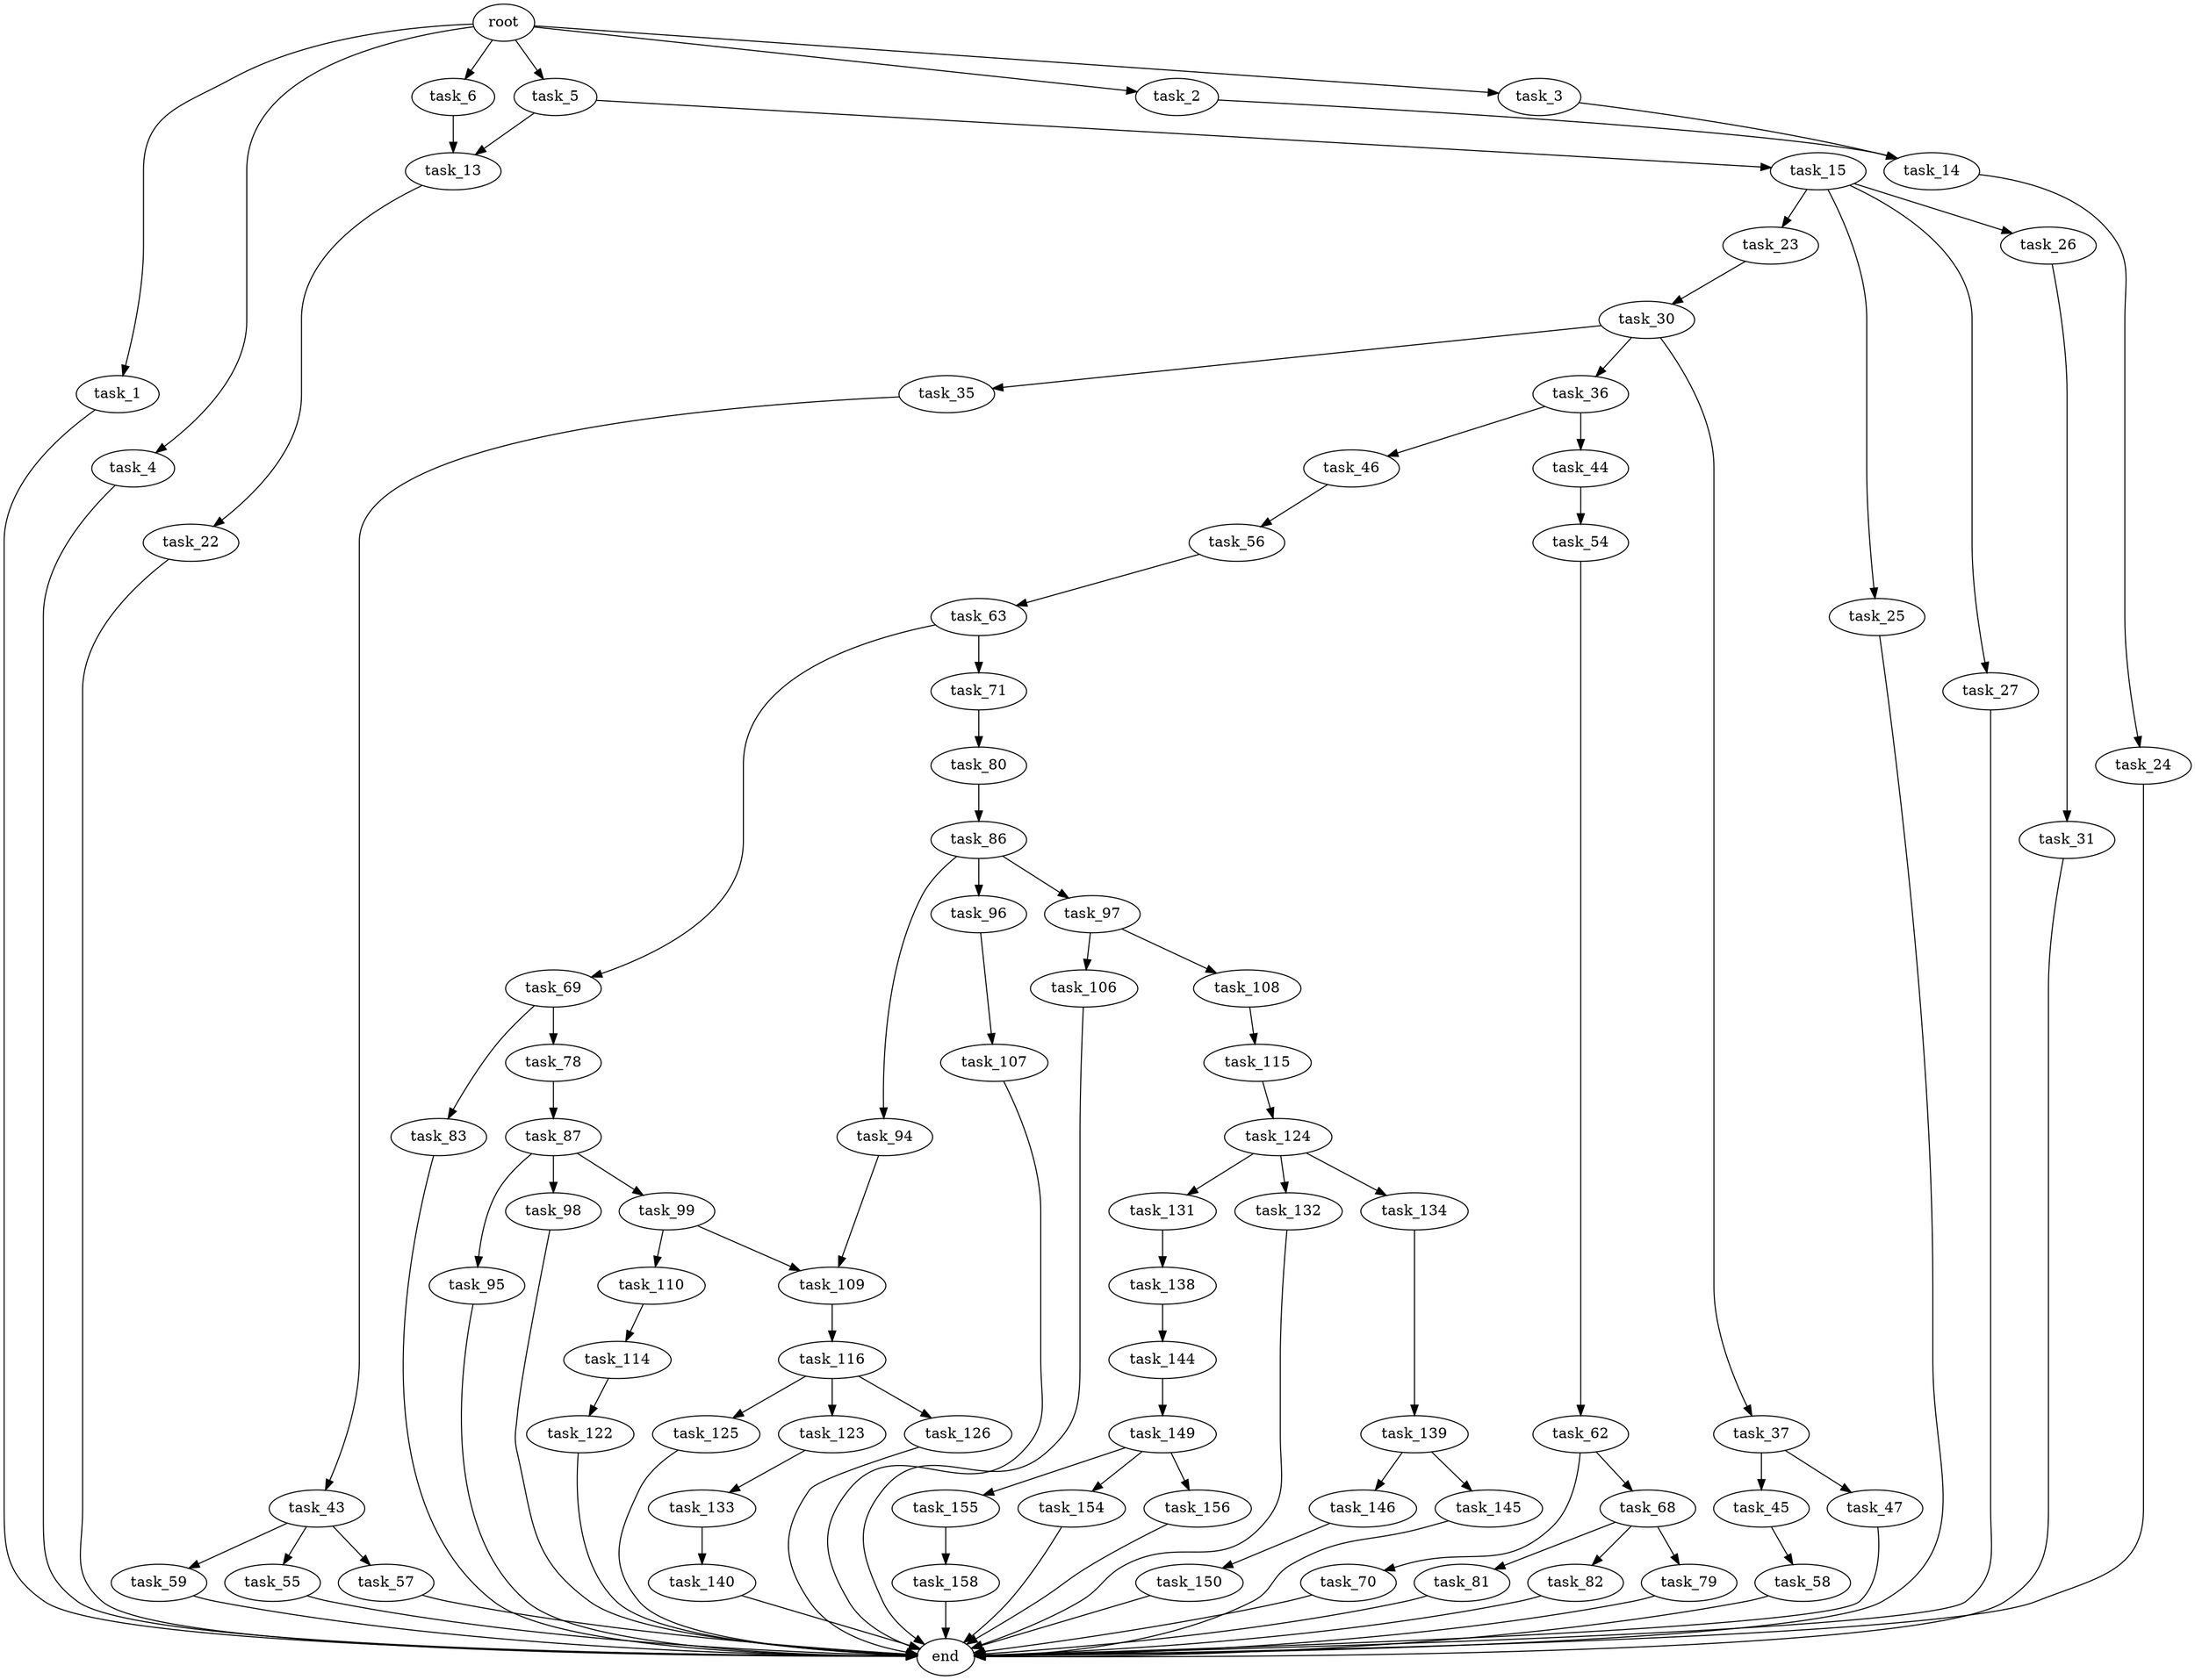 digraph G {
  root [size="0.000000"];
  task_1 [size="194939079733.000000"];
  task_2 [size="14572480267.000000"];
  task_3 [size="14670838463.000000"];
  task_4 [size="39465153206.000000"];
  task_5 [size="33640886724.000000"];
  task_6 [size="8589934592.000000"];
  task_13 [size="1355645062.000000"];
  task_14 [size="8589934592.000000"];
  task_15 [size="20585198533.000000"];
  task_22 [size="231928233984.000000"];
  task_23 [size="217324488848.000000"];
  task_24 [size="908841281794.000000"];
  task_25 [size="40039902845.000000"];
  task_26 [size="838764251.000000"];
  task_27 [size="32162890174.000000"];
  task_30 [size="151141860470.000000"];
  task_31 [size="134217728000.000000"];
  task_35 [size="17226935473.000000"];
  task_36 [size="4992095115.000000"];
  task_37 [size="12944428206.000000"];
  task_43 [size="8589934592.000000"];
  task_44 [size="31141182423.000000"];
  task_45 [size="3292156974.000000"];
  task_46 [size="31350102299.000000"];
  task_47 [size="561049503738.000000"];
  task_54 [size="1469492926.000000"];
  task_55 [size="2390727259.000000"];
  task_56 [size="16193007923.000000"];
  task_57 [size="38531480875.000000"];
  task_58 [size="26293035309.000000"];
  task_59 [size="1116046469382.000000"];
  task_62 [size="56916035480.000000"];
  task_63 [size="525876794646.000000"];
  task_68 [size="231928233984.000000"];
  task_69 [size="30928128175.000000"];
  task_70 [size="46343371009.000000"];
  task_71 [size="6664461522.000000"];
  task_78 [size="8848366482.000000"];
  task_79 [size="18725629889.000000"];
  task_80 [size="193111138048.000000"];
  task_81 [size="782757789696.000000"];
  task_82 [size="231928233984.000000"];
  task_83 [size="782757789696.000000"];
  task_86 [size="8589934592.000000"];
  task_87 [size="549755813888.000000"];
  task_94 [size="4598015885.000000"];
  task_95 [size="549755813888.000000"];
  task_96 [size="1242178969817.000000"];
  task_97 [size="251696960365.000000"];
  task_98 [size="368293445632.000000"];
  task_99 [size="13413034176.000000"];
  task_106 [size="9754049670.000000"];
  task_107 [size="427068267599.000000"];
  task_108 [size="28991029248.000000"];
  task_109 [size="782757789696.000000"];
  task_110 [size="7414728215.000000"];
  task_114 [size="723824450567.000000"];
  task_115 [size="5678413740.000000"];
  task_116 [size="183710629958.000000"];
  task_122 [size="8344047892.000000"];
  task_123 [size="414798538352.000000"];
  task_124 [size="54555944944.000000"];
  task_125 [size="35965413857.000000"];
  task_126 [size="782757789696.000000"];
  task_131 [size="938182084378.000000"];
  task_132 [size="27391367139.000000"];
  task_133 [size="549755813888.000000"];
  task_134 [size="426061267439.000000"];
  task_138 [size="1073966045827.000000"];
  task_139 [size="1925490785.000000"];
  task_140 [size="11559455601.000000"];
  task_144 [size="52131764921.000000"];
  task_145 [size="3960319105.000000"];
  task_146 [size="207309327770.000000"];
  task_149 [size="28991029248.000000"];
  task_150 [size="881286328.000000"];
  task_154 [size="25386533431.000000"];
  task_155 [size="1073741824000.000000"];
  task_156 [size="49325953419.000000"];
  task_158 [size="34203927837.000000"];
  end [size="0.000000"];

  root -> task_1 [size="1.000000"];
  root -> task_2 [size="1.000000"];
  root -> task_3 [size="1.000000"];
  root -> task_4 [size="1.000000"];
  root -> task_5 [size="1.000000"];
  root -> task_6 [size="1.000000"];
  task_1 -> end [size="1.000000"];
  task_2 -> task_14 [size="33554432.000000"];
  task_3 -> task_14 [size="33554432.000000"];
  task_4 -> end [size="1.000000"];
  task_5 -> task_13 [size="536870912.000000"];
  task_5 -> task_15 [size="536870912.000000"];
  task_6 -> task_13 [size="33554432.000000"];
  task_13 -> task_22 [size="33554432.000000"];
  task_14 -> task_24 [size="33554432.000000"];
  task_15 -> task_23 [size="411041792.000000"];
  task_15 -> task_25 [size="411041792.000000"];
  task_15 -> task_26 [size="411041792.000000"];
  task_15 -> task_27 [size="411041792.000000"];
  task_22 -> end [size="1.000000"];
  task_23 -> task_30 [size="838860800.000000"];
  task_24 -> end [size="1.000000"];
  task_25 -> end [size="1.000000"];
  task_26 -> task_31 [size="33554432.000000"];
  task_27 -> end [size="1.000000"];
  task_30 -> task_35 [size="209715200.000000"];
  task_30 -> task_36 [size="209715200.000000"];
  task_30 -> task_37 [size="209715200.000000"];
  task_31 -> end [size="1.000000"];
  task_35 -> task_43 [size="411041792.000000"];
  task_36 -> task_44 [size="301989888.000000"];
  task_36 -> task_46 [size="301989888.000000"];
  task_37 -> task_45 [size="209715200.000000"];
  task_37 -> task_47 [size="209715200.000000"];
  task_43 -> task_55 [size="33554432.000000"];
  task_43 -> task_57 [size="33554432.000000"];
  task_43 -> task_59 [size="33554432.000000"];
  task_44 -> task_54 [size="536870912.000000"];
  task_45 -> task_58 [size="75497472.000000"];
  task_46 -> task_56 [size="536870912.000000"];
  task_47 -> end [size="1.000000"];
  task_54 -> task_62 [size="33554432.000000"];
  task_55 -> end [size="1.000000"];
  task_56 -> task_63 [size="838860800.000000"];
  task_57 -> end [size="1.000000"];
  task_58 -> end [size="1.000000"];
  task_59 -> end [size="1.000000"];
  task_62 -> task_68 [size="134217728.000000"];
  task_62 -> task_70 [size="134217728.000000"];
  task_63 -> task_69 [size="679477248.000000"];
  task_63 -> task_71 [size="679477248.000000"];
  task_68 -> task_79 [size="301989888.000000"];
  task_68 -> task_81 [size="301989888.000000"];
  task_68 -> task_82 [size="301989888.000000"];
  task_69 -> task_78 [size="33554432.000000"];
  task_69 -> task_83 [size="33554432.000000"];
  task_70 -> end [size="1.000000"];
  task_71 -> task_80 [size="679477248.000000"];
  task_78 -> task_87 [size="411041792.000000"];
  task_79 -> end [size="1.000000"];
  task_80 -> task_86 [size="411041792.000000"];
  task_81 -> end [size="1.000000"];
  task_82 -> end [size="1.000000"];
  task_83 -> end [size="1.000000"];
  task_86 -> task_94 [size="33554432.000000"];
  task_86 -> task_96 [size="33554432.000000"];
  task_86 -> task_97 [size="33554432.000000"];
  task_87 -> task_95 [size="536870912.000000"];
  task_87 -> task_98 [size="536870912.000000"];
  task_87 -> task_99 [size="536870912.000000"];
  task_94 -> task_109 [size="134217728.000000"];
  task_95 -> end [size="1.000000"];
  task_96 -> task_107 [size="838860800.000000"];
  task_97 -> task_106 [size="536870912.000000"];
  task_97 -> task_108 [size="536870912.000000"];
  task_98 -> end [size="1.000000"];
  task_99 -> task_109 [size="301989888.000000"];
  task_99 -> task_110 [size="301989888.000000"];
  task_106 -> end [size="1.000000"];
  task_107 -> end [size="1.000000"];
  task_108 -> task_115 [size="75497472.000000"];
  task_109 -> task_116 [size="679477248.000000"];
  task_110 -> task_114 [size="209715200.000000"];
  task_114 -> task_122 [size="679477248.000000"];
  task_115 -> task_124 [size="134217728.000000"];
  task_116 -> task_123 [size="411041792.000000"];
  task_116 -> task_125 [size="411041792.000000"];
  task_116 -> task_126 [size="411041792.000000"];
  task_122 -> end [size="1.000000"];
  task_123 -> task_133 [size="679477248.000000"];
  task_124 -> task_131 [size="75497472.000000"];
  task_124 -> task_132 [size="75497472.000000"];
  task_124 -> task_134 [size="75497472.000000"];
  task_125 -> end [size="1.000000"];
  task_126 -> end [size="1.000000"];
  task_131 -> task_138 [size="679477248.000000"];
  task_132 -> end [size="1.000000"];
  task_133 -> task_140 [size="536870912.000000"];
  task_134 -> task_139 [size="411041792.000000"];
  task_138 -> task_144 [size="679477248.000000"];
  task_139 -> task_145 [size="33554432.000000"];
  task_139 -> task_146 [size="33554432.000000"];
  task_140 -> end [size="1.000000"];
  task_144 -> task_149 [size="134217728.000000"];
  task_145 -> end [size="1.000000"];
  task_146 -> task_150 [size="209715200.000000"];
  task_149 -> task_154 [size="75497472.000000"];
  task_149 -> task_155 [size="75497472.000000"];
  task_149 -> task_156 [size="75497472.000000"];
  task_150 -> end [size="1.000000"];
  task_154 -> end [size="1.000000"];
  task_155 -> task_158 [size="838860800.000000"];
  task_156 -> end [size="1.000000"];
  task_158 -> end [size="1.000000"];
}
